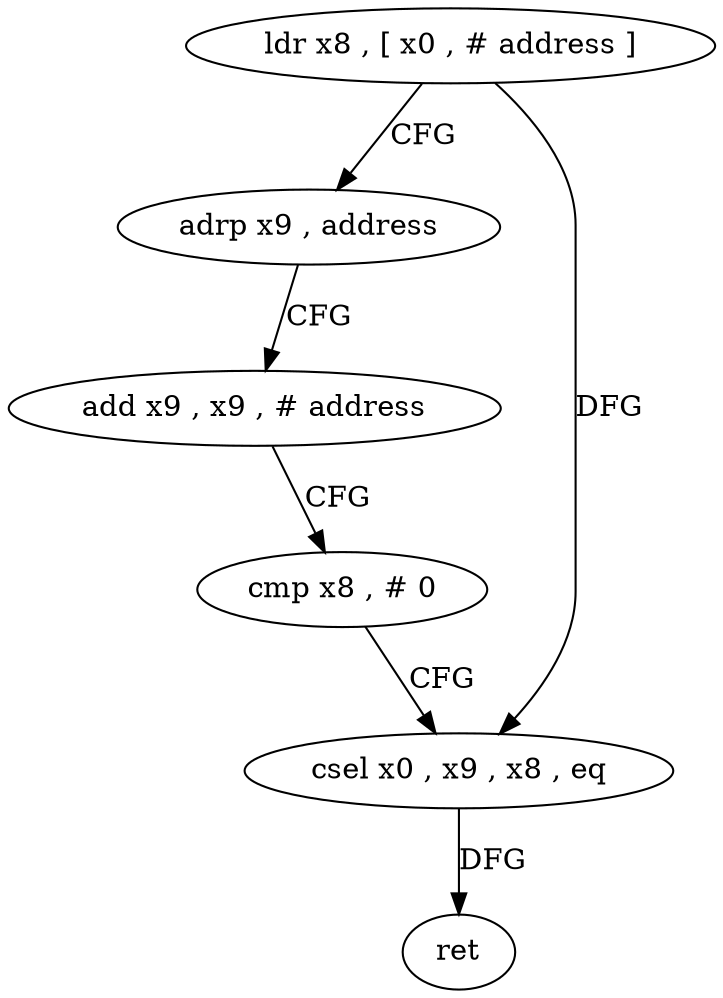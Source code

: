 digraph "func" {
"76588" [label = "ldr x8 , [ x0 , # address ]" ]
"76592" [label = "adrp x9 , address" ]
"76596" [label = "add x9 , x9 , # address" ]
"76600" [label = "cmp x8 , # 0" ]
"76604" [label = "csel x0 , x9 , x8 , eq" ]
"76608" [label = "ret" ]
"76588" -> "76592" [ label = "CFG" ]
"76588" -> "76604" [ label = "DFG" ]
"76592" -> "76596" [ label = "CFG" ]
"76596" -> "76600" [ label = "CFG" ]
"76600" -> "76604" [ label = "CFG" ]
"76604" -> "76608" [ label = "DFG" ]
}
